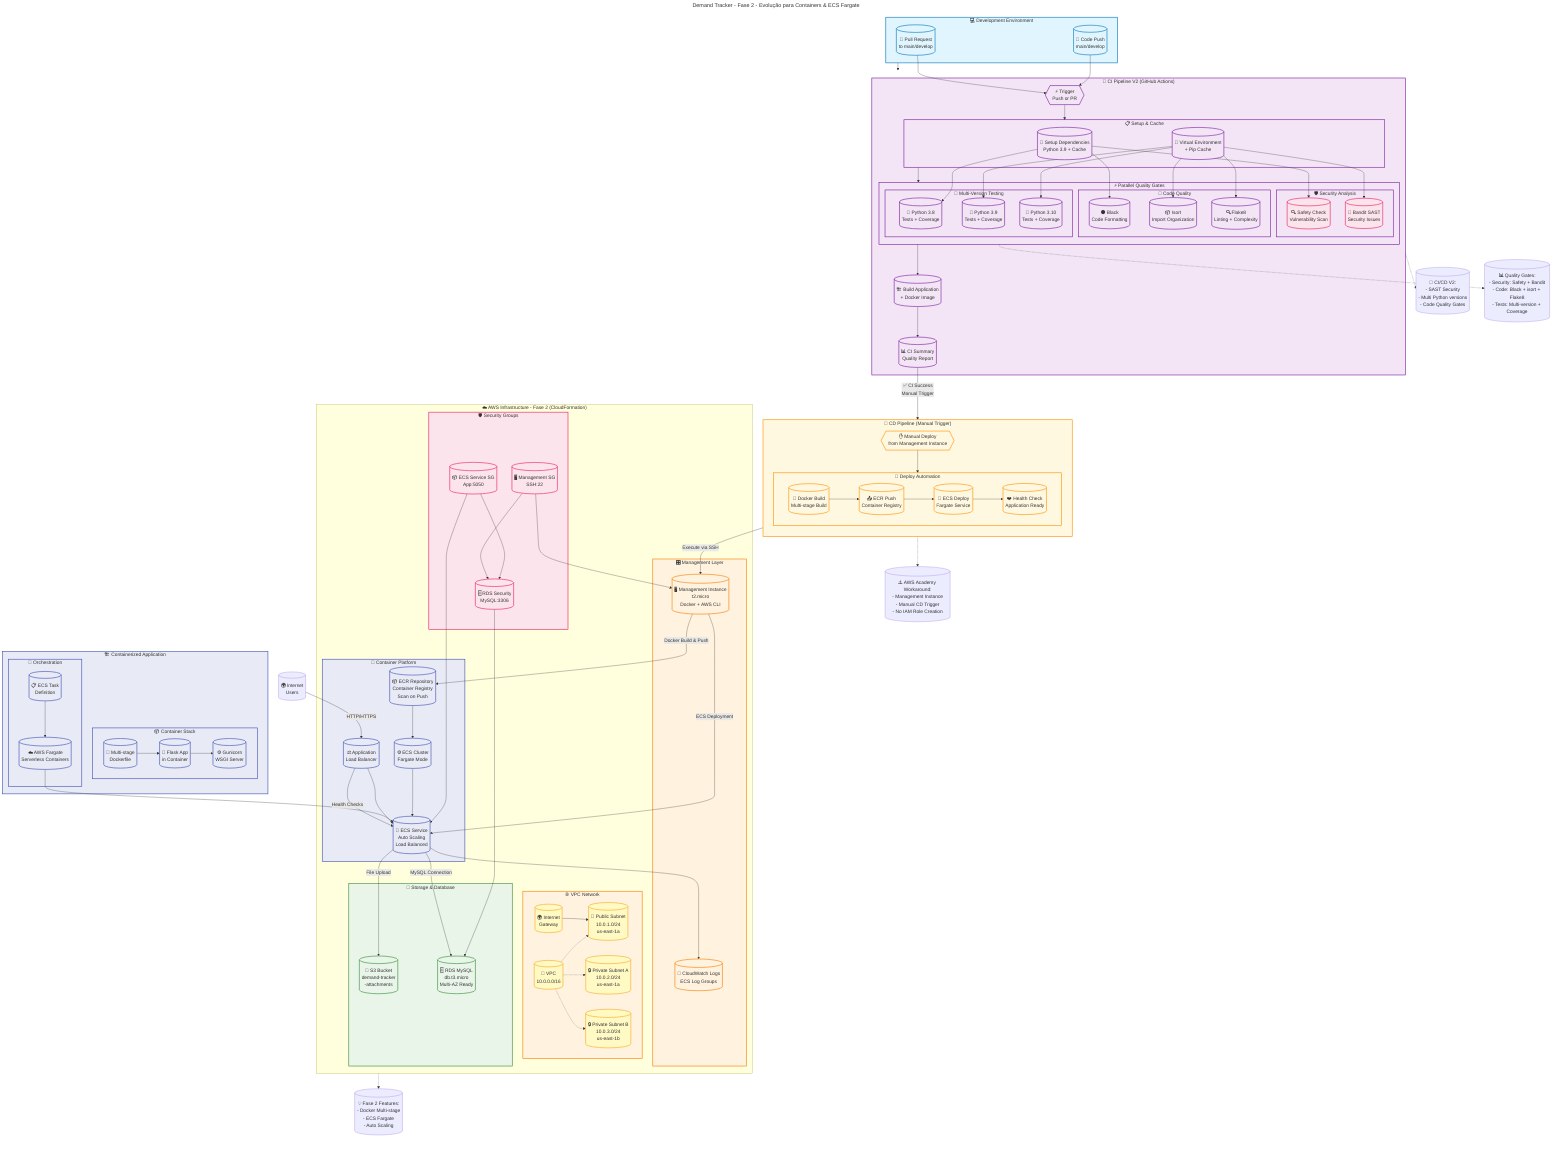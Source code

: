 ---
title: Demand Tracker - Fase 2 - Evolução para Containers & ECS Fargate
---
flowchart TD
    %% Estilo das seções
    classDef devSection fill:#e1f5fe,stroke:#0277bd,stroke-width:2px
    classDef ciSection fill:#f3e5f5,stroke:#7b1fa2,stroke-width:2px
    classDef cdSection fill:#fff8e1,stroke:#ff8f00,stroke-width:2px
    classDef awsSection fill:#fff3e0,stroke:#f57c00,stroke-width:2px
    classDef containerSection fill:#e8eaf6,stroke:#3f51b5,stroke-width:2px
    classDef storageSection fill:#e8f5e8,stroke:#388e3c,stroke-width:2px
    classDef networkSection fill:#fff9c4,stroke:#f9a825,stroke-width:2px
    classDef securitySection fill:#fce4ec,stroke:#e91e63,stroke-width:2px
    
    %% SEÇÃO DESENVOLVIMENTO
    subgraph DEV [" 💻 Development Environment"]
        direction TB
        PUSH[("🔄 Code Push<br/>main/develop")]
        PR[("🔀 Pull Request<br/>to main/develop")]
    end
    
    %% SEÇÃO CI PIPELINE AVANÇADO
    subgraph CI [" 🚀 CI Pipeline V2 (GitHub Actions)"]
        direction TB
        
        %% Trigger
        TRIGGER{{"⚡ Trigger<br/>Push or PR"}}
        
        %% Setup Job
        subgraph SETUP_JOB [" 📋 Setup & Cache"]
            SETUP[("🔧 Setup Dependencies<br/>Python 3.9 + Cache")]
            VENV[("🐍 Virtual Environment<br/>+ Pip Cache")]
        end
        
        %% Parallel Jobs
        subgraph PARALLEL [" ⚡ Parallel Quality Gates"]
            direction LR
            
            subgraph SEC_JOB [" 🛡️ Security Analysis"]
                SAFETY[("🔍 Safety Check<br/>Vulnerability Scan")]
                BANDIT[("🚨 Bandit SAST<br/>Security Issues")]
            end
            
            subgraph QUAL_JOB [" 📐 Code Quality"]
                BLACK[("⚫ Black<br/>Code Formatting")]
                ISORT[("📦 Isort<br/>Import Organization")]
                FLAKE8[("🔍 Flake8<br/>Linting + Complexity")]
            end
            
            subgraph TEST_JOB [" 🧪 Multi-Version Testing"]
                PY38[("🐍 Python 3.8<br/>Tests + Coverage")]
                PY39[("🐍 Python 3.9<br/>Tests + Coverage")]
                PY310[("🐍 Python 3.10<br/>Tests + Coverage")]
            end
        end
        
        %% Build & Summary
        BUILD[("🏗️ Build Application<br/>+ Docker Image")]
        SUMMARY[("📊 CI Summary<br/>Quality Report")]
        
        %% Flow
        TRIGGER --> SETUP_JOB
        SETUP_JOB --> PARALLEL
        PARALLEL --> BUILD
        BUILD --> SUMMARY
    end
    
    %% SEÇÃO CD PIPELINE
    subgraph CD [" 🚚 CD Pipeline (Manual Trigger)"]
        direction TB
        CD_TRIGGER{{"✋ Manual Deploy<br/>from Management Instance"}}
        
        subgraph DEPLOY_STEPS [" 🔄 Deploy Automation"]
            DOCKER_BUILD[("🐳 Docker Build<br/>Multi-stage Build")]
            ECR_PUSH[("📤 ECR Push<br/>Container Registry")]
            ECS_DEPLOY[("🚀 ECS Deploy<br/>Fargate Service")]
            HEALTH_CHECK[("❤️ Health Check<br/>Application Ready")]
        end
        
        CD_TRIGGER --> DEPLOY_STEPS
    end
    
    %% SEÇÃO AWS INFRASTRUCTURE FASE 2
    subgraph AWS [" ☁️ AWS Infrastructure - Fase 2 (CloudFormation)"]
        direction TB
        
        %% Networking (mesmo da fase 1)
        subgraph NET [" 🌐 VPC Network"]
            VPC[("🏢 VPC<br/>10.0.0.0/16")]
            IGW[("🌍 Internet<br/>Gateway")]
            PUB_SUB[("📡 Public Subnet<br/>10.0.1.0/24<br/>us-east-1a")]
            PRIV_A[("🔒 Private Subnet A<br/>10.0.2.0/24<br/>us-east-1a")]
            PRIV_B[("🔒 Private Subnet B<br/>10.0.3.0/24<br/>us-east-1b")]
        end
        
        %% Security Groups Evolution
        subgraph SEC [" 🛡️ Security Groups"]
            MGMT_SG[("🖥️ Management SG<br/>SSH:22")]
            ECS_SG[("📦 ECS Service SG<br/>App:5050")]
            RDS_SG[("🗄️ RDS Security<br/>MySQL:3306")]
        end
        
        %% Container Infrastructure
        subgraph CONTAINER [" 🐳 Container Platform"]
            ECR[("📦 ECR Repository<br/>Container Registry<br/>Scan on Push")]
            ECS_CLUSTER[("⚙️ ECS Cluster<br/>Fargate Mode")]
            ECS_SERVICE[("🚀 ECS Service<br/>Auto Scaling<br/>Load Balanced")]
            ALB[("⚖️ Application<br/>Load Balancer")]
        end
        
        %% Management Layer
        subgraph MGMT [" 🎛️ Management Layer"]
            MGMT_INSTANCE[("🖥️ Management Instance<br/>t2.micro<br/>Docker + AWS CLI")]
            LOGS[("📝 CloudWatch Logs<br/>ECS Log Groups")]
        end
        
        %% Storage & Database (evolution)
        subgraph STOR [" 💾 Storage & Database"]
            S3[("📁 S3 Bucket<br/>demand-tracker<br/>-attachments")]
            RDS[("🗄️ RDS MySQL<br/>db.t3.micro<br/>Multi-AZ Ready")]
        end
    end
    
    %% SEÇÃO APPLICATION ARCHITECTURE
    subgraph APP [" 🏗️ Containerized Application"]
        direction TB
        
        subgraph CONTAINER_STACK [" 📦 Container Stack"]
            DOCKERFILE[("🐳 Multi-stage<br/>Dockerfile")]
            FLASK_CONTAINER[("🐍 Flask App<br/>in Container")]
            GUNICORN_CONTAINER[("⚙️ Gunicorn<br/>WSGI Server")]
        end
        
        subgraph ORCHESTRATION [" 🎵 Orchestration"]
            TASK_DEF[("📋 ECS Task<br/>Definition")]
            FARGATE[("☁️ AWS Fargate<br/>Serverless Containers")]
        end
    end
    
    %% CONEXÕES PRINCIPAIS
    DEV --> CI
    PUSH --> TRIGGER
    PR --> TRIGGER
    
    %% CI Flow
    SETUP --> SAFETY
    SETUP --> BLACK
    SETUP --> PY38
    VENV --> BANDIT
    VENV --> ISORT
    VENV --> PY39
    VENV --> FLAKE8
    VENV --> PY310
    
    %% CI to CD
    SUMMARY --> |"✅ CI Success<br/>Manual Trigger"| CD
    
    %% CD Flow
    DOCKER_BUILD --> ECR_PUSH
    ECR_PUSH --> ECS_DEPLOY
    ECS_DEPLOY --> HEALTH_CHECK
    
    %% AWS Internal Connections
    VPC -.-> PUB_SUB
    VPC -.-> PRIV_A
    VPC -.-> PRIV_B
    IGW --> PUB_SUB
    
    %% Security Groups
    MGMT_SG --> MGMT_INSTANCE
    ECS_SG --> ECS_SERVICE
    RDS_SG --> RDS
    ECS_SG --> RDS_SG
    MGMT_SG --> RDS_SG
    
    %% Container Platform
    ECR --> ECS_CLUSTER
    ECS_CLUSTER --> ECS_SERVICE
    ALB --> ECS_SERVICE
    ECS_SERVICE --> LOGS
    
    %% Management to Infrastructure
    MGMT_INSTANCE --> |"Docker Build & Push"| ECR
    MGMT_INSTANCE --> |"ECS Deployment"| ECS_SERVICE
    
    %% Application Architecture
    DOCKERFILE --> FLASK_CONTAINER
    FLASK_CONTAINER --> GUNICORN_CONTAINER
    TASK_DEF --> FARGATE
    FARGATE --> ECS_SERVICE
    
    %% Data Connections
    ECS_SERVICE --> |"MySQL Connection"| RDS
    ECS_SERVICE --> |"File Upload"| S3
    
    %% External Access
    INTERNET[("🌍 Internet<br/>Users")]
    INTERNET --> |"HTTP/HTTPS"| ALB
    ALB --> |"Health Checks"| ECS_SERVICE
    
    %% Deployment Connection
    CD --> |"Execute via SSH"| MGMT_INSTANCE
    
    %% Aplicar estilos
    class DEV,PUSH,PR devSection
    class CI,TRIGGER,SETUP_JOB,SETUP,VENV ciSection
    class PARALLEL,SEC_JOB,QUAL_JOB,TEST_JOB,BUILD,SUMMARY ciSection
    class SAFETY,BANDIT securitySection
    class BLACK,ISORT,FLAKE8,PY38,PY39,PY310 ciSection
    class CD,CD_TRIGGER,DEPLOY_STEPS,DOCKER_BUILD,ECR_PUSH,ECS_DEPLOY,HEALTH_CHECK cdSection
    class AWS,NET,MGMT awsSection
    class CONTAINER,ECR,ECS_CLUSTER,ECS_SERVICE,ALB containerSection
    class STOR,S3,RDS storageSection
    class VPC,IGW,PUB_SUB,PRIV_A,PRIV_B networkSection
    class SEC,MGMT_SG,ECS_SG,RDS_SG securitySection
    class MGMT_INSTANCE,LOGS awsSection
    class APP,CONTAINER_STACK,ORCHESTRATION,DOCKERFILE,FLASK_CONTAINER,GUNICORN_CONTAINER,TASK_DEF,FARGATE containerSection
    
    %% Notas importantes da Fase 2
    NOTE1[("💡 Fase 2 Features:<br/>- Docker Multi-stage<br/>- ECS Fargate<br/>- Auto Scaling")]
    NOTE2[("🔧 CI/CD V2:<br/>- SAST Security<br/>- Multi Python versions<br/>- Code Quality Gates")]
    NOTE3[("⚠️ AWS Academy Workaround:<br/>- Management Instance<br/>- Manual CD Trigger<br/>- No IAM Role Creation")]
    NOTE4[("📊 Quality Gates:<br/>- Security: Safety + Bandit<br/>- Code: Black + isort + Flake8<br/>- Tests: Multi-version + Coverage")]
    
    AWS -.-> NOTE1
    CI -.-> NOTE2
    CD -.-> NOTE3
    PARALLEL -.-> NOTE4